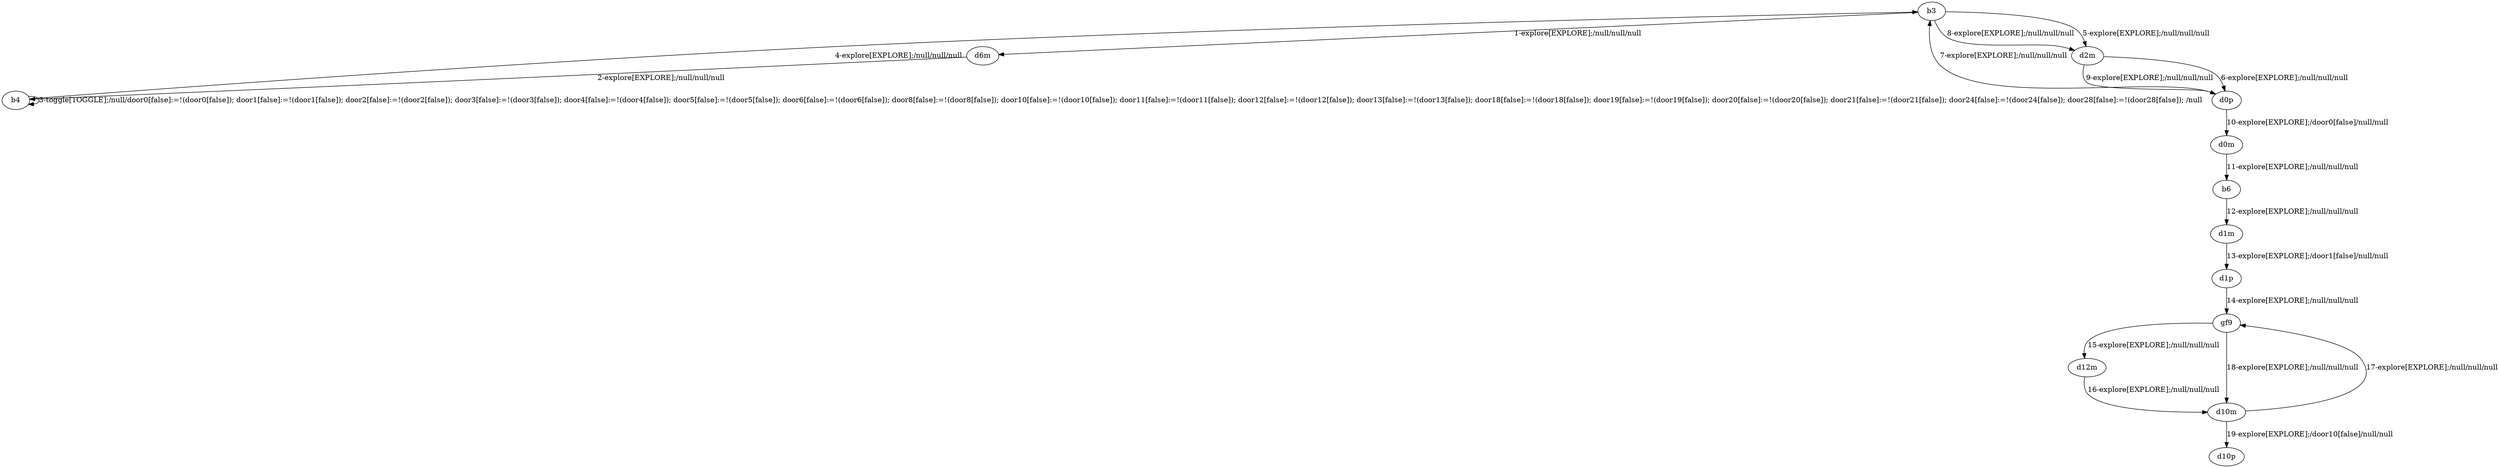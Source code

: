 # Total number of goals covered by this test: 2
# gf9 --> d10m
# d10m --> d10p

digraph g {
"b3" -> "d6m" [label = "1-explore[EXPLORE];/null/null/null"];
"d6m" -> "b4" [label = "2-explore[EXPLORE];/null/null/null"];
"b4" -> "b4" [label = "3-toggle[TOGGLE];/null/door0[false]:=!(door0[false]); door1[false]:=!(door1[false]); door2[false]:=!(door2[false]); door3[false]:=!(door3[false]); door4[false]:=!(door4[false]); door5[false]:=!(door5[false]); door6[false]:=!(door6[false]); door8[false]:=!(door8[false]); door10[false]:=!(door10[false]); door11[false]:=!(door11[false]); door12[false]:=!(door12[false]); door13[false]:=!(door13[false]); door18[false]:=!(door18[false]); door19[false]:=!(door19[false]); door20[false]:=!(door20[false]); door21[false]:=!(door21[false]); door24[false]:=!(door24[false]); door28[false]:=!(door28[false]); /null"];
"b4" -> "b3" [label = "4-explore[EXPLORE];/null/null/null"];
"b3" -> "d2m" [label = "5-explore[EXPLORE];/null/null/null"];
"d2m" -> "d0p" [label = "6-explore[EXPLORE];/null/null/null"];
"d0p" -> "b3" [label = "7-explore[EXPLORE];/null/null/null"];
"b3" -> "d2m" [label = "8-explore[EXPLORE];/null/null/null"];
"d2m" -> "d0p" [label = "9-explore[EXPLORE];/null/null/null"];
"d0p" -> "d0m" [label = "10-explore[EXPLORE];/door0[false]/null/null"];
"d0m" -> "b6" [label = "11-explore[EXPLORE];/null/null/null"];
"b6" -> "d1m" [label = "12-explore[EXPLORE];/null/null/null"];
"d1m" -> "d1p" [label = "13-explore[EXPLORE];/door1[false]/null/null"];
"d1p" -> "gf9" [label = "14-explore[EXPLORE];/null/null/null"];
"gf9" -> "d12m" [label = "15-explore[EXPLORE];/null/null/null"];
"d12m" -> "d10m" [label = "16-explore[EXPLORE];/null/null/null"];
"d10m" -> "gf9" [label = "17-explore[EXPLORE];/null/null/null"];
"gf9" -> "d10m" [label = "18-explore[EXPLORE];/null/null/null"];
"d10m" -> "d10p" [label = "19-explore[EXPLORE];/door10[false]/null/null"];
}